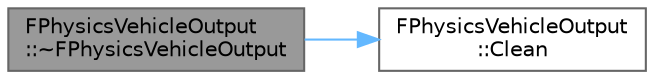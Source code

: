 digraph "FPhysicsVehicleOutput::~FPhysicsVehicleOutput"
{
 // INTERACTIVE_SVG=YES
 // LATEX_PDF_SIZE
  bgcolor="transparent";
  edge [fontname=Helvetica,fontsize=10,labelfontname=Helvetica,labelfontsize=10];
  node [fontname=Helvetica,fontsize=10,shape=box,height=0.2,width=0.4];
  rankdir="LR";
  Node1 [id="Node000001",label="FPhysicsVehicleOutput\l::~FPhysicsVehicleOutput",height=0.2,width=0.4,color="gray40", fillcolor="grey60", style="filled", fontcolor="black",tooltip=" "];
  Node1 -> Node2 [id="edge1_Node000001_Node000002",color="steelblue1",style="solid",tooltip=" "];
  Node2 [id="Node000002",label="FPhysicsVehicleOutput\l::Clean",height=0.2,width=0.4,color="grey40", fillcolor="white", style="filled",URL="$d4/d9b/structFPhysicsVehicleOutput.html#a7936376951ba715474644ab16d78b9c5",tooltip=" "];
}
